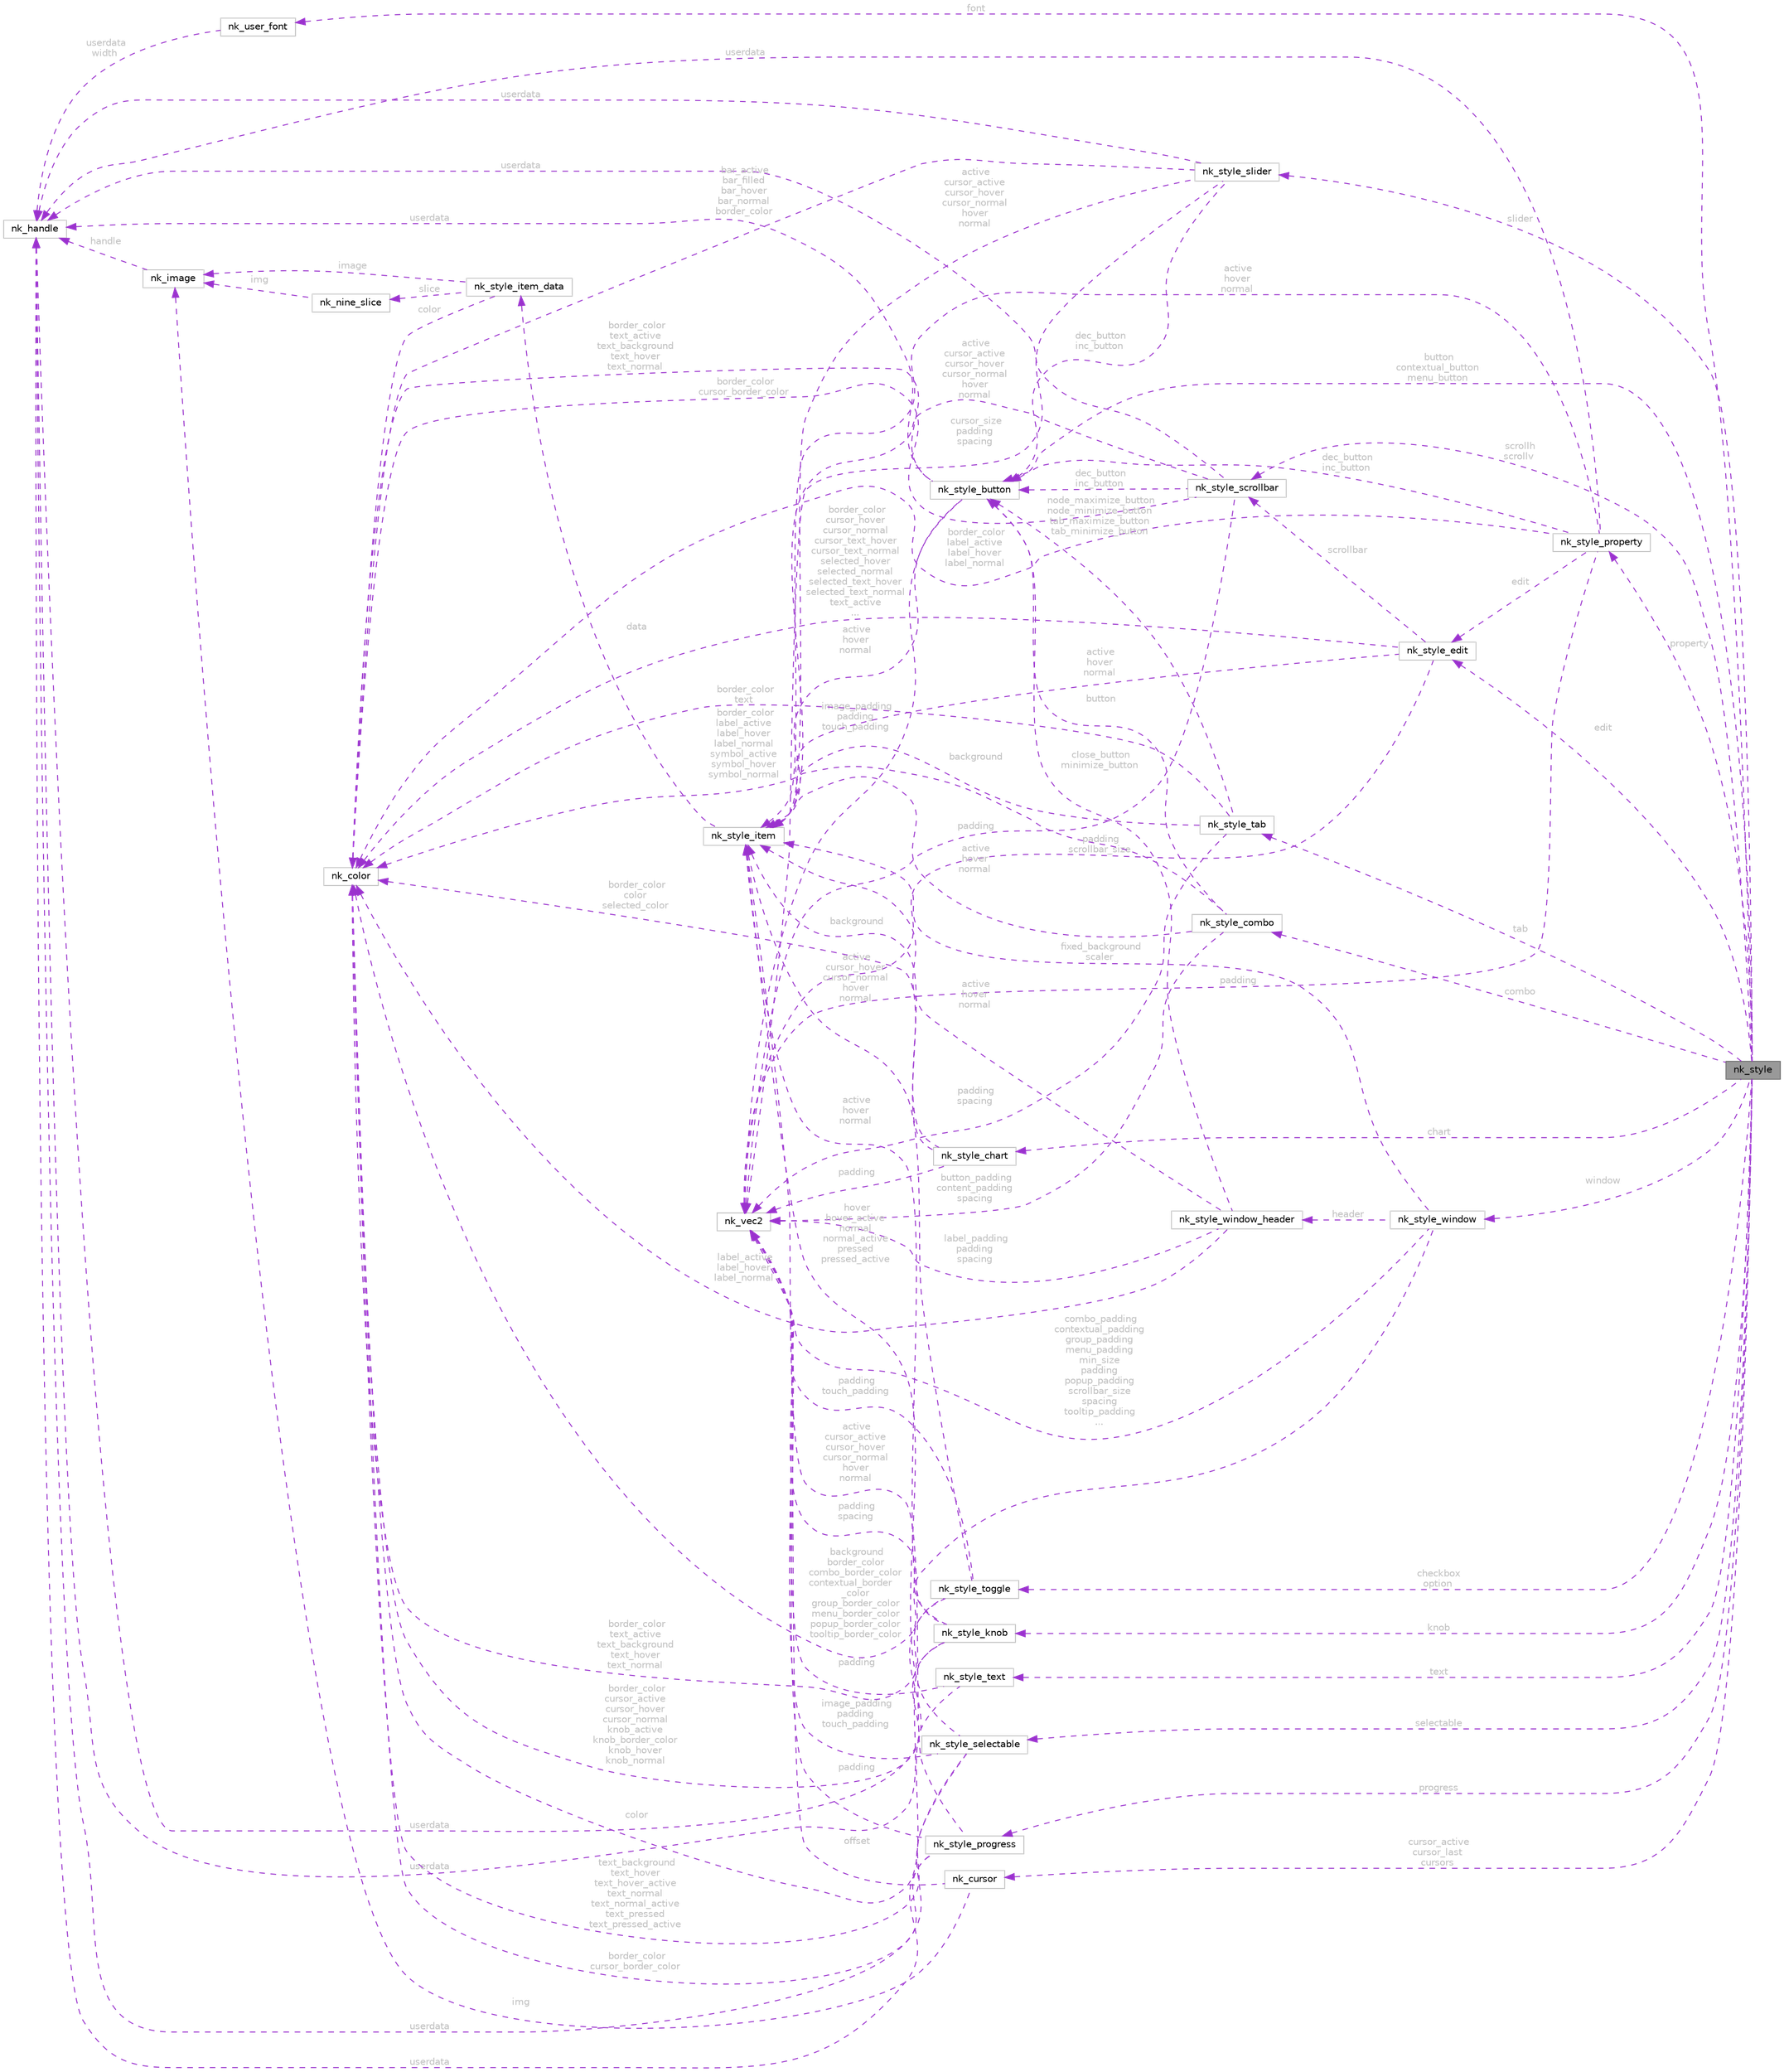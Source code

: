 digraph "nk_style"
{
 // LATEX_PDF_SIZE
  bgcolor="transparent";
  edge [fontname=Helvetica,fontsize=10,labelfontname=Helvetica,labelfontsize=10];
  node [fontname=Helvetica,fontsize=10,shape=box,height=0.2,width=0.4];
  rankdir="LR";
  Node1 [id="Node000001",label="nk_style",height=0.2,width=0.4,color="gray40", fillcolor="grey60", style="filled", fontcolor="black",tooltip=" "];
  Node2 -> Node1 [id="edge1_Node000001_Node000002",dir="back",color="darkorchid3",style="dashed",tooltip=" ",label=" font",fontcolor="grey" ];
  Node2 [id="Node000002",label="nk_user_font",height=0.2,width=0.4,color="grey75", fillcolor="white", style="filled",URL="$structnk__user__font.html",tooltip=" "];
  Node3 -> Node2 [id="edge2_Node000002_Node000003",dir="back",color="darkorchid3",style="dashed",tooltip=" ",label=" userdata\nwidth",fontcolor="grey" ];
  Node3 [id="Node000003",label="nk_handle",height=0.2,width=0.4,color="grey75", fillcolor="white", style="filled",URL="$unionnk__handle.html",tooltip=" "];
  Node4 -> Node1 [id="edge3_Node000001_Node000004",dir="back",color="darkorchid3",style="dashed",tooltip=" ",label=" cursor_active\ncursor_last\ncursors",fontcolor="grey" ];
  Node4 [id="Node000004",label="nk_cursor",height=0.2,width=0.4,color="grey75", fillcolor="white", style="filled",URL="$structnk__cursor.html",tooltip=" "];
  Node5 -> Node4 [id="edge4_Node000004_Node000005",dir="back",color="darkorchid3",style="dashed",tooltip=" ",label=" img",fontcolor="grey" ];
  Node5 [id="Node000005",label="nk_image",height=0.2,width=0.4,color="grey75", fillcolor="white", style="filled",URL="$structnk__image.html",tooltip=" "];
  Node3 -> Node5 [id="edge5_Node000005_Node000003",dir="back",color="darkorchid3",style="dashed",tooltip=" ",label=" handle",fontcolor="grey" ];
  Node6 -> Node4 [id="edge6_Node000004_Node000006",dir="back",color="darkorchid3",style="dashed",tooltip=" ",label=" offset",fontcolor="grey" ];
  Node6 [id="Node000006",label="nk_vec2",height=0.2,width=0.4,color="grey75", fillcolor="white", style="filled",URL="$structnk__vec2.html",tooltip=" "];
  Node7 -> Node1 [id="edge7_Node000001_Node000007",dir="back",color="darkorchid3",style="dashed",tooltip=" ",label=" text",fontcolor="grey" ];
  Node7 [id="Node000007",label="nk_style_text",height=0.2,width=0.4,color="grey75", fillcolor="white", style="filled",URL="$structnk__style__text.html",tooltip=" "];
  Node8 -> Node7 [id="edge8_Node000007_Node000008",dir="back",color="darkorchid3",style="dashed",tooltip=" ",label=" color",fontcolor="grey" ];
  Node8 [id="Node000008",label="nk_color",height=0.2,width=0.4,color="grey75", fillcolor="white", style="filled",URL="$structnk__color.html",tooltip=" "];
  Node6 -> Node7 [id="edge9_Node000007_Node000006",dir="back",color="darkorchid3",style="dashed",tooltip=" ",label=" padding",fontcolor="grey" ];
  Node9 -> Node1 [id="edge10_Node000001_Node000009",dir="back",color="darkorchid3",style="dashed",tooltip=" ",label=" button\ncontextual_button\nmenu_button",fontcolor="grey" ];
  Node9 [id="Node000009",label="nk_style_button",height=0.2,width=0.4,color="grey75", fillcolor="white", style="filled",URL="$structnk__style__button.html",tooltip=" "];
  Node10 -> Node9 [id="edge11_Node000009_Node000010",dir="back",color="darkorchid3",style="dashed",tooltip=" ",label=" active\nhover\nnormal",fontcolor="grey" ];
  Node10 [id="Node000010",label="nk_style_item",height=0.2,width=0.4,color="grey75", fillcolor="white", style="filled",URL="$structnk__style__item.html",tooltip=" "];
  Node11 -> Node10 [id="edge12_Node000010_Node000011",dir="back",color="darkorchid3",style="dashed",tooltip=" ",label=" data",fontcolor="grey" ];
  Node11 [id="Node000011",label="nk_style_item_data",height=0.2,width=0.4,color="grey75", fillcolor="white", style="filled",URL="$unionnk__style__item__data.html",tooltip=" "];
  Node8 -> Node11 [id="edge13_Node000011_Node000008",dir="back",color="darkorchid3",style="dashed",tooltip=" ",label=" color",fontcolor="grey" ];
  Node5 -> Node11 [id="edge14_Node000011_Node000005",dir="back",color="darkorchid3",style="dashed",tooltip=" ",label=" image",fontcolor="grey" ];
  Node12 -> Node11 [id="edge15_Node000011_Node000012",dir="back",color="darkorchid3",style="dashed",tooltip=" ",label=" slice",fontcolor="grey" ];
  Node12 [id="Node000012",label="nk_nine_slice",height=0.2,width=0.4,color="grey75", fillcolor="white", style="filled",URL="$structnk__nine__slice.html",tooltip=" "];
  Node5 -> Node12 [id="edge16_Node000012_Node000005",dir="back",color="darkorchid3",style="dashed",tooltip=" ",label=" img",fontcolor="grey" ];
  Node8 -> Node9 [id="edge17_Node000009_Node000008",dir="back",color="darkorchid3",style="dashed",tooltip=" ",label=" border_color\ntext_active\ntext_background\ntext_hover\ntext_normal",fontcolor="grey" ];
  Node6 -> Node9 [id="edge18_Node000009_Node000006",dir="back",color="darkorchid3",style="dashed",tooltip=" ",label=" image_padding\npadding\ntouch_padding",fontcolor="grey" ];
  Node3 -> Node9 [id="edge19_Node000009_Node000003",dir="back",color="darkorchid3",style="dashed",tooltip=" ",label=" userdata",fontcolor="grey" ];
  Node13 -> Node1 [id="edge20_Node000001_Node000013",dir="back",color="darkorchid3",style="dashed",tooltip=" ",label=" checkbox\noption",fontcolor="grey" ];
  Node13 [id="Node000013",label="nk_style_toggle",height=0.2,width=0.4,color="grey75", fillcolor="white", style="filled",URL="$structnk__style__toggle.html",tooltip=" "];
  Node10 -> Node13 [id="edge21_Node000013_Node000010",dir="back",color="darkorchid3",style="dashed",tooltip=" ",label=" active\ncursor_hover\ncursor_normal\nhover\nnormal",fontcolor="grey" ];
  Node8 -> Node13 [id="edge22_Node000013_Node000008",dir="back",color="darkorchid3",style="dashed",tooltip=" ",label=" border_color\ntext_active\ntext_background\ntext_hover\ntext_normal",fontcolor="grey" ];
  Node6 -> Node13 [id="edge23_Node000013_Node000006",dir="back",color="darkorchid3",style="dashed",tooltip=" ",label=" padding\ntouch_padding",fontcolor="grey" ];
  Node3 -> Node13 [id="edge24_Node000013_Node000003",dir="back",color="darkorchid3",style="dashed",tooltip=" ",label=" userdata",fontcolor="grey" ];
  Node14 -> Node1 [id="edge25_Node000001_Node000014",dir="back",color="darkorchid3",style="dashed",tooltip=" ",label=" selectable",fontcolor="grey" ];
  Node14 [id="Node000014",label="nk_style_selectable",height=0.2,width=0.4,color="grey75", fillcolor="white", style="filled",URL="$structnk__style__selectable.html",tooltip=" "];
  Node10 -> Node14 [id="edge26_Node000014_Node000010",dir="back",color="darkorchid3",style="dashed",tooltip=" ",label=" hover\nhover_active\nnormal\nnormal_active\npressed\npressed_active",fontcolor="grey" ];
  Node8 -> Node14 [id="edge27_Node000014_Node000008",dir="back",color="darkorchid3",style="dashed",tooltip=" ",label=" text_background\ntext_hover\ntext_hover_active\ntext_normal\ntext_normal_active\ntext_pressed\ntext_pressed_active",fontcolor="grey" ];
  Node6 -> Node14 [id="edge28_Node000014_Node000006",dir="back",color="darkorchid3",style="dashed",tooltip=" ",label=" image_padding\npadding\ntouch_padding",fontcolor="grey" ];
  Node3 -> Node14 [id="edge29_Node000014_Node000003",dir="back",color="darkorchid3",style="dashed",tooltip=" ",label=" userdata",fontcolor="grey" ];
  Node15 -> Node1 [id="edge30_Node000001_Node000015",dir="back",color="darkorchid3",style="dashed",tooltip=" ",label=" slider",fontcolor="grey" ];
  Node15 [id="Node000015",label="nk_style_slider",height=0.2,width=0.4,color="grey75", fillcolor="white", style="filled",URL="$structnk__style__slider.html",tooltip=" "];
  Node10 -> Node15 [id="edge31_Node000015_Node000010",dir="back",color="darkorchid3",style="dashed",tooltip=" ",label=" active\ncursor_active\ncursor_hover\ncursor_normal\nhover\nnormal",fontcolor="grey" ];
  Node8 -> Node15 [id="edge32_Node000015_Node000008",dir="back",color="darkorchid3",style="dashed",tooltip=" ",label=" bar_active\nbar_filled\nbar_hover\nbar_normal\nborder_color",fontcolor="grey" ];
  Node6 -> Node15 [id="edge33_Node000015_Node000006",dir="back",color="darkorchid3",style="dashed",tooltip=" ",label=" cursor_size\npadding\nspacing",fontcolor="grey" ];
  Node9 -> Node15 [id="edge34_Node000015_Node000009",dir="back",color="darkorchid3",style="dashed",tooltip=" ",label=" dec_button\ninc_button",fontcolor="grey" ];
  Node3 -> Node15 [id="edge35_Node000015_Node000003",dir="back",color="darkorchid3",style="dashed",tooltip=" ",label=" userdata",fontcolor="grey" ];
  Node16 -> Node1 [id="edge36_Node000001_Node000016",dir="back",color="darkorchid3",style="dashed",tooltip=" ",label=" knob",fontcolor="grey" ];
  Node16 [id="Node000016",label="nk_style_knob",height=0.2,width=0.4,color="grey75", fillcolor="white", style="filled",URL="$structnk__style__knob.html",tooltip=" "];
  Node10 -> Node16 [id="edge37_Node000016_Node000010",dir="back",color="darkorchid3",style="dashed",tooltip=" ",label=" active\nhover\nnormal",fontcolor="grey" ];
  Node8 -> Node16 [id="edge38_Node000016_Node000008",dir="back",color="darkorchid3",style="dashed",tooltip=" ",label=" border_color\ncursor_active\ncursor_hover\ncursor_normal\nknob_active\nknob_border_color\nknob_hover\nknob_normal",fontcolor="grey" ];
  Node6 -> Node16 [id="edge39_Node000016_Node000006",dir="back",color="darkorchid3",style="dashed",tooltip=" ",label=" padding\nspacing",fontcolor="grey" ];
  Node3 -> Node16 [id="edge40_Node000016_Node000003",dir="back",color="darkorchid3",style="dashed",tooltip=" ",label=" userdata",fontcolor="grey" ];
  Node17 -> Node1 [id="edge41_Node000001_Node000017",dir="back",color="darkorchid3",style="dashed",tooltip=" ",label=" progress",fontcolor="grey" ];
  Node17 [id="Node000017",label="nk_style_progress",height=0.2,width=0.4,color="grey75", fillcolor="white", style="filled",URL="$structnk__style__progress.html",tooltip=" "];
  Node10 -> Node17 [id="edge42_Node000017_Node000010",dir="back",color="darkorchid3",style="dashed",tooltip=" ",label=" active\ncursor_active\ncursor_hover\ncursor_normal\nhover\nnormal",fontcolor="grey" ];
  Node8 -> Node17 [id="edge43_Node000017_Node000008",dir="back",color="darkorchid3",style="dashed",tooltip=" ",label=" border_color\ncursor_border_color",fontcolor="grey" ];
  Node6 -> Node17 [id="edge44_Node000017_Node000006",dir="back",color="darkorchid3",style="dashed",tooltip=" ",label=" padding",fontcolor="grey" ];
  Node3 -> Node17 [id="edge45_Node000017_Node000003",dir="back",color="darkorchid3",style="dashed",tooltip=" ",label=" userdata",fontcolor="grey" ];
  Node18 -> Node1 [id="edge46_Node000001_Node000018",dir="back",color="darkorchid3",style="dashed",tooltip=" ",label=" property",fontcolor="grey" ];
  Node18 [id="Node000018",label="nk_style_property",height=0.2,width=0.4,color="grey75", fillcolor="white", style="filled",URL="$structnk__style__property.html",tooltip=" "];
  Node10 -> Node18 [id="edge47_Node000018_Node000010",dir="back",color="darkorchid3",style="dashed",tooltip=" ",label=" active\nhover\nnormal",fontcolor="grey" ];
  Node8 -> Node18 [id="edge48_Node000018_Node000008",dir="back",color="darkorchid3",style="dashed",tooltip=" ",label=" border_color\nlabel_active\nlabel_hover\nlabel_normal",fontcolor="grey" ];
  Node6 -> Node18 [id="edge49_Node000018_Node000006",dir="back",color="darkorchid3",style="dashed",tooltip=" ",label=" padding",fontcolor="grey" ];
  Node19 -> Node18 [id="edge50_Node000018_Node000019",dir="back",color="darkorchid3",style="dashed",tooltip=" ",label=" edit",fontcolor="grey" ];
  Node19 [id="Node000019",label="nk_style_edit",height=0.2,width=0.4,color="grey75", fillcolor="white", style="filled",URL="$structnk__style__edit.html",tooltip=" "];
  Node10 -> Node19 [id="edge51_Node000019_Node000010",dir="back",color="darkorchid3",style="dashed",tooltip=" ",label=" active\nhover\nnormal",fontcolor="grey" ];
  Node8 -> Node19 [id="edge52_Node000019_Node000008",dir="back",color="darkorchid3",style="dashed",tooltip=" ",label=" border_color\ncursor_hover\ncursor_normal\ncursor_text_hover\ncursor_text_normal\nselected_hover\nselected_normal\nselected_text_hover\nselected_text_normal\ntext_active\n...",fontcolor="grey" ];
  Node20 -> Node19 [id="edge53_Node000019_Node000020",dir="back",color="darkorchid3",style="dashed",tooltip=" ",label=" scrollbar",fontcolor="grey" ];
  Node20 [id="Node000020",label="nk_style_scrollbar",height=0.2,width=0.4,color="grey75", fillcolor="white", style="filled",URL="$structnk__style__scrollbar.html",tooltip=" "];
  Node10 -> Node20 [id="edge54_Node000020_Node000010",dir="back",color="darkorchid3",style="dashed",tooltip=" ",label=" active\ncursor_active\ncursor_hover\ncursor_normal\nhover\nnormal",fontcolor="grey" ];
  Node8 -> Node20 [id="edge55_Node000020_Node000008",dir="back",color="darkorchid3",style="dashed",tooltip=" ",label=" border_color\ncursor_border_color",fontcolor="grey" ];
  Node6 -> Node20 [id="edge56_Node000020_Node000006",dir="back",color="darkorchid3",style="dashed",tooltip=" ",label=" padding",fontcolor="grey" ];
  Node9 -> Node20 [id="edge57_Node000020_Node000009",dir="back",color="darkorchid3",style="dashed",tooltip=" ",label=" dec_button\ninc_button",fontcolor="grey" ];
  Node3 -> Node20 [id="edge58_Node000020_Node000003",dir="back",color="darkorchid3",style="dashed",tooltip=" ",label=" userdata",fontcolor="grey" ];
  Node6 -> Node19 [id="edge59_Node000019_Node000006",dir="back",color="darkorchid3",style="dashed",tooltip=" ",label=" padding\nscrollbar_size",fontcolor="grey" ];
  Node9 -> Node18 [id="edge60_Node000018_Node000009",dir="back",color="darkorchid3",style="dashed",tooltip=" ",label=" dec_button\ninc_button",fontcolor="grey" ];
  Node3 -> Node18 [id="edge61_Node000018_Node000003",dir="back",color="darkorchid3",style="dashed",tooltip=" ",label=" userdata",fontcolor="grey" ];
  Node19 -> Node1 [id="edge62_Node000001_Node000019",dir="back",color="darkorchid3",style="dashed",tooltip=" ",label=" edit",fontcolor="grey" ];
  Node21 -> Node1 [id="edge63_Node000001_Node000021",dir="back",color="darkorchid3",style="dashed",tooltip=" ",label=" chart",fontcolor="grey" ];
  Node21 [id="Node000021",label="nk_style_chart",height=0.2,width=0.4,color="grey75", fillcolor="white", style="filled",URL="$structnk__style__chart.html",tooltip=" "];
  Node10 -> Node21 [id="edge64_Node000021_Node000010",dir="back",color="darkorchid3",style="dashed",tooltip=" ",label=" background",fontcolor="grey" ];
  Node8 -> Node21 [id="edge65_Node000021_Node000008",dir="back",color="darkorchid3",style="dashed",tooltip=" ",label=" border_color\ncolor\nselected_color",fontcolor="grey" ];
  Node6 -> Node21 [id="edge66_Node000021_Node000006",dir="back",color="darkorchid3",style="dashed",tooltip=" ",label=" padding",fontcolor="grey" ];
  Node20 -> Node1 [id="edge67_Node000001_Node000020",dir="back",color="darkorchid3",style="dashed",tooltip=" ",label=" scrollh\nscrollv",fontcolor="grey" ];
  Node22 -> Node1 [id="edge68_Node000001_Node000022",dir="back",color="darkorchid3",style="dashed",tooltip=" ",label=" tab",fontcolor="grey" ];
  Node22 [id="Node000022",label="nk_style_tab",height=0.2,width=0.4,color="grey75", fillcolor="white", style="filled",URL="$structnk__style__tab.html",tooltip=" "];
  Node10 -> Node22 [id="edge69_Node000022_Node000010",dir="back",color="darkorchid3",style="dashed",tooltip=" ",label=" background",fontcolor="grey" ];
  Node8 -> Node22 [id="edge70_Node000022_Node000008",dir="back",color="darkorchid3",style="dashed",tooltip=" ",label=" border_color\ntext",fontcolor="grey" ];
  Node9 -> Node22 [id="edge71_Node000022_Node000009",dir="back",color="darkorchid3",style="dashed",tooltip=" ",label=" node_maximize_button\nnode_minimize_button\ntab_maximize_button\ntab_minimize_button",fontcolor="grey" ];
  Node6 -> Node22 [id="edge72_Node000022_Node000006",dir="back",color="darkorchid3",style="dashed",tooltip=" ",label=" padding\nspacing",fontcolor="grey" ];
  Node23 -> Node1 [id="edge73_Node000001_Node000023",dir="back",color="darkorchid3",style="dashed",tooltip=" ",label=" combo",fontcolor="grey" ];
  Node23 [id="Node000023",label="nk_style_combo",height=0.2,width=0.4,color="grey75", fillcolor="white", style="filled",URL="$structnk__style__combo.html",tooltip=" "];
  Node10 -> Node23 [id="edge74_Node000023_Node000010",dir="back",color="darkorchid3",style="dashed",tooltip=" ",label=" active\nhover\nnormal",fontcolor="grey" ];
  Node8 -> Node23 [id="edge75_Node000023_Node000008",dir="back",color="darkorchid3",style="dashed",tooltip=" ",label=" border_color\nlabel_active\nlabel_hover\nlabel_normal\nsymbol_active\nsymbol_hover\nsymbol_normal",fontcolor="grey" ];
  Node9 -> Node23 [id="edge76_Node000023_Node000009",dir="back",color="darkorchid3",style="dashed",tooltip=" ",label=" button",fontcolor="grey" ];
  Node6 -> Node23 [id="edge77_Node000023_Node000006",dir="back",color="darkorchid3",style="dashed",tooltip=" ",label=" button_padding\ncontent_padding\nspacing",fontcolor="grey" ];
  Node24 -> Node1 [id="edge78_Node000001_Node000024",dir="back",color="darkorchid3",style="dashed",tooltip=" ",label=" window",fontcolor="grey" ];
  Node24 [id="Node000024",label="nk_style_window",height=0.2,width=0.4,color="grey75", fillcolor="white", style="filled",URL="$structnk__style__window.html",tooltip=" "];
  Node25 -> Node24 [id="edge79_Node000024_Node000025",dir="back",color="darkorchid3",style="dashed",tooltip=" ",label=" header",fontcolor="grey" ];
  Node25 [id="Node000025",label="nk_style_window_header",height=0.2,width=0.4,color="grey75", fillcolor="white", style="filled",URL="$structnk__style__window__header.html",tooltip=" "];
  Node10 -> Node25 [id="edge80_Node000025_Node000010",dir="back",color="darkorchid3",style="dashed",tooltip=" ",label=" active\nhover\nnormal",fontcolor="grey" ];
  Node9 -> Node25 [id="edge81_Node000025_Node000009",dir="back",color="darkorchid3",style="dashed",tooltip=" ",label=" close_button\nminimize_button",fontcolor="grey" ];
  Node8 -> Node25 [id="edge82_Node000025_Node000008",dir="back",color="darkorchid3",style="dashed",tooltip=" ",label=" label_active\nlabel_hover\nlabel_normal",fontcolor="grey" ];
  Node6 -> Node25 [id="edge83_Node000025_Node000006",dir="back",color="darkorchid3",style="dashed",tooltip=" ",label=" label_padding\npadding\nspacing",fontcolor="grey" ];
  Node10 -> Node24 [id="edge84_Node000024_Node000010",dir="back",color="darkorchid3",style="dashed",tooltip=" ",label=" fixed_background\nscaler",fontcolor="grey" ];
  Node8 -> Node24 [id="edge85_Node000024_Node000008",dir="back",color="darkorchid3",style="dashed",tooltip=" ",label=" background\nborder_color\ncombo_border_color\ncontextual_border\l_color\ngroup_border_color\nmenu_border_color\npopup_border_color\ntooltip_border_color",fontcolor="grey" ];
  Node6 -> Node24 [id="edge86_Node000024_Node000006",dir="back",color="darkorchid3",style="dashed",tooltip=" ",label=" combo_padding\ncontextual_padding\ngroup_padding\nmenu_padding\nmin_size\npadding\npopup_padding\nscrollbar_size\nspacing\ntooltip_padding\n...",fontcolor="grey" ];
}
